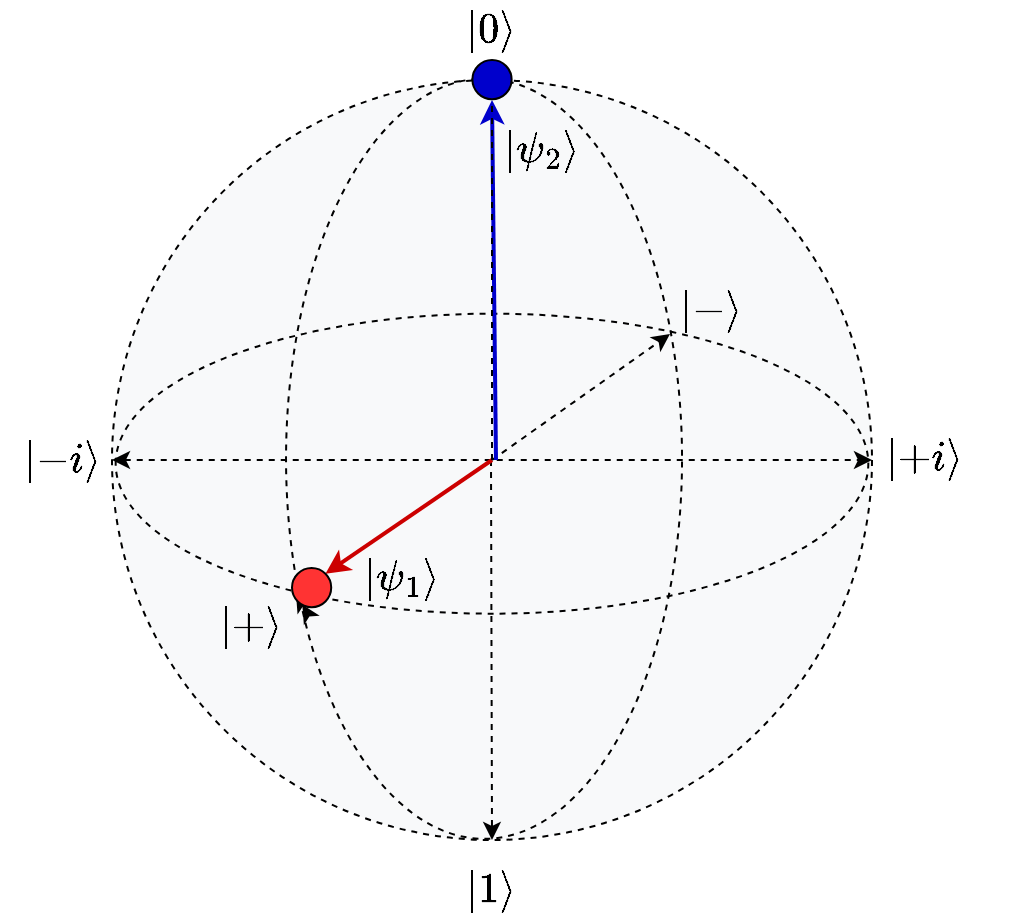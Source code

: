 <mxfile version="24.7.5">
  <diagram name="Page-1" id="-8Iuiu8qK5-1FAwBlfyw">
    <mxGraphModel dx="1674" dy="843" grid="1" gridSize="10" guides="1" tooltips="1" connect="1" arrows="1" fold="1" page="1" pageScale="1" pageWidth="1169" pageHeight="827" math="1" shadow="0">
      <root>
        <mxCell id="0" />
        <mxCell id="1" parent="0" />
        <mxCell id="8grSfMsvSA13HKBwqoLX-1" value="" style="ellipse;whiteSpace=wrap;html=1;aspect=fixed;fillColor=#F8F9FA;dashed=1;strokeWidth=1" vertex="1" parent="1">
          <mxGeometry x="350" y="150" width="380" height="380" as="geometry" />
        </mxCell>
        <mxCell id="8grSfMsvSA13HKBwqoLX-2" value="" style="ellipse;whiteSpace=wrap;html=1;rotation=-90;fillColor=none;dashed=1" vertex="1" parent="1">
          <mxGeometry x="345.98" y="240.39" width="380.08" height="198" as="geometry" />
        </mxCell>
        <mxCell id="8grSfMsvSA13HKBwqoLX-3" value="" style="ellipse;whiteSpace=wrap;html=1;rotation=90;direction=south;fillColor=none;dashed=1" vertex="1" parent="1">
          <mxGeometry x="465" y="153.68" width="150" height="376.32" as="geometry" />
        </mxCell>
        <mxCell id="8grSfMsvSA13HKBwqoLX-4" value="" style="endArrow=classic;html=1;rounded=0;entryX=0.5;entryY=0;entryDx=0;entryDy=0;fillColor=none;dashed=1" edge="1" parent="1" target="8grSfMsvSA13HKBwqoLX-1" source="8grSfMsvSA13HKBwqoLX-18">
          <mxGeometry width="50" height="50" relative="1" as="geometry">
            <mxPoint x="540" y="340" as="sourcePoint" />
            <mxPoint x="570" y="340" as="targetPoint" />
          </mxGeometry>
        </mxCell>
        <mxCell id="8grSfMsvSA13HKBwqoLX-5" value="" style="endArrow=classic;html=1;rounded=0;entryX=0.5;entryY=1;entryDx=0;entryDy=0;fillColor=none;dashed=1" edge="1" parent="1" target="8grSfMsvSA13HKBwqoLX-1">
          <mxGeometry width="50" height="50" relative="1" as="geometry">
            <mxPoint x="539.5" y="340" as="sourcePoint" />
            <mxPoint x="539.5" y="150" as="targetPoint" />
          </mxGeometry>
        </mxCell>
        <mxCell id="8grSfMsvSA13HKBwqoLX-6" value="" style="endArrow=classic;startArrow=classic;html=1;rounded=0;entryX=1;entryY=0.5;entryDx=0;entryDy=0;exitX=0;exitY=0.5;exitDx=0;exitDy=0;fillColor=none;dashed=1" edge="1" parent="1" source="8grSfMsvSA13HKBwqoLX-1" target="8grSfMsvSA13HKBwqoLX-1">
          <mxGeometry width="50" height="50" relative="1" as="geometry">
            <mxPoint x="520" y="390" as="sourcePoint" />
            <mxPoint x="570" y="340" as="targetPoint" />
          </mxGeometry>
        </mxCell>
        <mxCell id="8grSfMsvSA13HKBwqoLX-7" value="" style="endArrow=classic;html=1;rounded=0;strokeWidth=2;strokeColor=#CC0000;fillColor=#CC0000;entryX=1;entryY=0;entryDx=0;entryDy=0;" edge="1" parent="1" target="8grSfMsvSA13HKBwqoLX-19">
          <mxGeometry width="50" height="50" relative="1" as="geometry">
            <mxPoint x="540" y="340" as="sourcePoint" />
            <mxPoint x="659.81" y="448.195" as="targetPoint" />
          </mxGeometry>
        </mxCell>
        <mxCell id="8grSfMsvSA13HKBwqoLX-8" value="&lt;span style=&quot;font-size: 18px;&quot;&gt;$$\ket{0}$$&lt;/span&gt;" style="text;html=1;align=center;verticalAlign=middle;whiteSpace=wrap;rounded=0;" vertex="1" parent="1">
          <mxGeometry x="510" y="110" width="60" height="30" as="geometry" />
        </mxCell>
        <mxCell id="8grSfMsvSA13HKBwqoLX-9" value="&lt;span style=&quot;font-size: 18px;&quot;&gt;$$\ket{1}$$&lt;/span&gt;" style="text;html=1;align=center;verticalAlign=middle;whiteSpace=wrap;rounded=0;" vertex="1" parent="1">
          <mxGeometry x="510" y="540" width="60" height="30" as="geometry" />
        </mxCell>
        <mxCell id="8grSfMsvSA13HKBwqoLX-10" value="&lt;span style=&quot;font-size: 18px;&quot;&gt;$$\ket{+}$$&lt;/span&gt;" style="text;html=1;align=center;verticalAlign=middle;whiteSpace=wrap;rounded=0;" vertex="1" parent="1">
          <mxGeometry x="390" y="408.39" width="60" height="30" as="geometry" />
        </mxCell>
        <mxCell id="8grSfMsvSA13HKBwqoLX-11" value="&lt;span style=&quot;font-size: 18px;&quot;&gt;$$\ket{-}$$&lt;/span&gt;" style="text;html=1;align=center;verticalAlign=middle;whiteSpace=wrap;rounded=0;" vertex="1" parent="1">
          <mxGeometry x="620" y="250" width="60" height="30" as="geometry" />
        </mxCell>
        <mxCell id="8grSfMsvSA13HKBwqoLX-12" value="&lt;span style=&quot;font-size: 18px;&quot;&gt;$$\ket{+i}$$&lt;/span&gt;" style="text;html=1;align=center;verticalAlign=middle;whiteSpace=wrap;rounded=0;" vertex="1" parent="1">
          <mxGeometry x="726.06" y="324.39" width="60" height="30" as="geometry" />
        </mxCell>
        <mxCell id="8grSfMsvSA13HKBwqoLX-13" value="&lt;span style=&quot;font-size: 18px;&quot;&gt;$$\ket{-i}$$&lt;/span&gt;" style="text;html=1;align=center;verticalAlign=middle;whiteSpace=wrap;rounded=0;" vertex="1" parent="1">
          <mxGeometry x="310" y="325" width="30" height="30" as="geometry" />
        </mxCell>
        <mxCell id="8grSfMsvSA13HKBwqoLX-14" value="&lt;font style=&quot;font-size: 18px;&quot;&gt;$$\ket{\psi_1}$$&lt;/font&gt;" style="text;html=1;align=center;verticalAlign=middle;whiteSpace=wrap;rounded=0;" vertex="1" parent="1">
          <mxGeometry x="470" y="383.61" width="50" height="30" as="geometry" />
        </mxCell>
        <mxCell id="8grSfMsvSA13HKBwqoLX-15" value="" style="endArrow=classic;startArrow=none;html=1;rounded=0;entryX=0.263;entryY=0.932;entryDx=0;entryDy=0;entryPerimeter=0;fillColor=none;dashed=1" edge="1" parent="1">
          <mxGeometry width="50" height="50" relative="1" as="geometry">
            <mxPoint x="540" y="340" as="sourcePoint" />
            <mxPoint x="629" y="277" as="targetPoint" />
          </mxGeometry>
        </mxCell>
        <mxCell id="8grSfMsvSA13HKBwqoLX-16" value="" style="endArrow=classic;html=1;rounded=0;strokeWidth=2;strokeColor=#0000CC;fillColor=#CC0000;" edge="1" parent="1">
          <mxGeometry width="50" height="50" relative="1" as="geometry">
            <mxPoint x="542" y="340" as="sourcePoint" />
            <mxPoint x="540" y="160" as="targetPoint" />
          </mxGeometry>
        </mxCell>
        <mxCell id="8grSfMsvSA13HKBwqoLX-17" value="&lt;font style=&quot;font-size: 18px;&quot;&gt;$$\ket{\psi_2}$$&lt;/font&gt;" style="text;html=1;align=center;verticalAlign=middle;whiteSpace=wrap;rounded=0;" vertex="1" parent="1">
          <mxGeometry x="540" y="170" width="50" height="30" as="geometry" />
        </mxCell>
        <mxCell id="8grSfMsvSA13HKBwqoLX-20" value="" style="endArrow=classic;startArrow=classic;html=1;rounded=0;exitX=0.76;exitY=0.066;exitDx=0;exitDy=0;exitPerimeter=0;entryX=0.263;entryY=0.932;entryDx=0;entryDy=0;entryPerimeter=0;fillColor=none;dashed=1" edge="1" parent="1" target="8grSfMsvSA13HKBwqoLX-19">
          <mxGeometry width="50" height="50" relative="1" as="geometry">
            <mxPoint x="442" y="407" as="sourcePoint" />
            <mxPoint x="629" y="277" as="targetPoint" />
          </mxGeometry>
        </mxCell>
        <mxCell id="8grSfMsvSA13HKBwqoLX-19" value="" style="ellipse;whiteSpace=wrap;html=1;aspect=fixed;fillColor=#FF3333;" vertex="1" parent="1">
          <mxGeometry x="440" y="394" width="19.61" height="19.61" as="geometry" />
        </mxCell>
        <mxCell id="8grSfMsvSA13HKBwqoLX-21" value="" style="endArrow=classic;html=1;rounded=0;entryX=0.5;entryY=0;entryDx=0;entryDy=0;fillColor=none;dashed=1" edge="1" parent="1" target="8grSfMsvSA13HKBwqoLX-18">
          <mxGeometry width="50" height="50" relative="1" as="geometry">
            <mxPoint x="540" y="340" as="sourcePoint" />
            <mxPoint x="540" y="150" as="targetPoint" />
          </mxGeometry>
        </mxCell>
        <mxCell id="8grSfMsvSA13HKBwqoLX-18" value="" style="ellipse;whiteSpace=wrap;html=1;aspect=fixed;fillColor=#0000CC;" vertex="1" parent="1">
          <mxGeometry x="530.2" y="140" width="19.61" height="19.61" as="geometry" />
        </mxCell>
      </root>
    </mxGraphModel>
  </diagram>
</mxfile>
